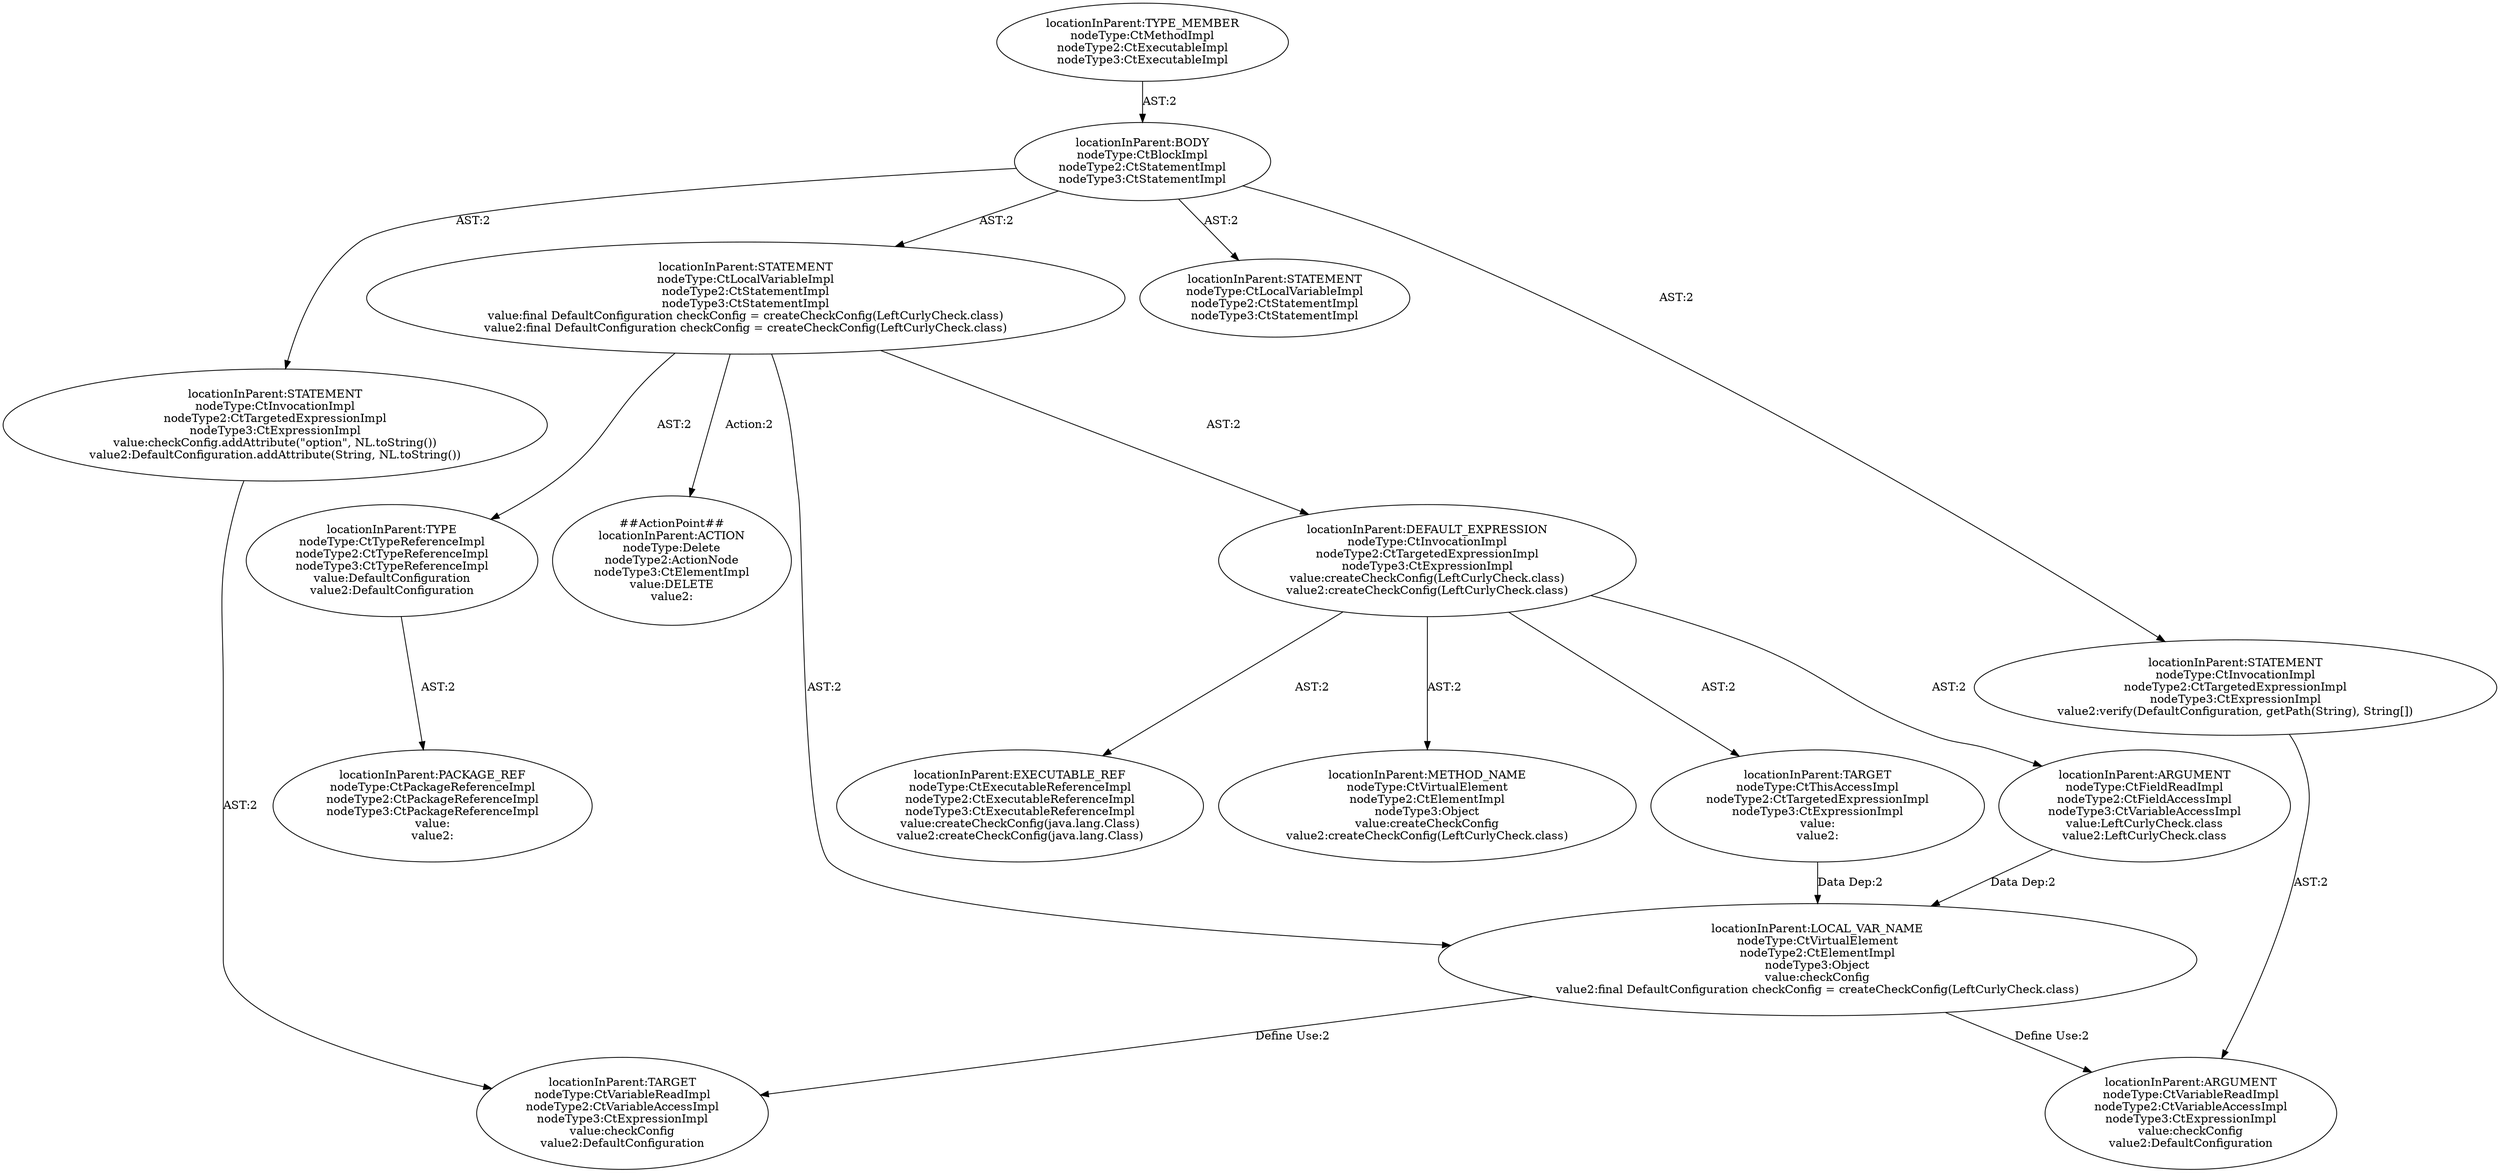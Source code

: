 digraph "Pattern" {
0 [label="##ActionPoint##
locationInParent:ACTION
nodeType:Delete
nodeType2:ActionNode
nodeType3:CtElementImpl
value:DELETE
value2:" shape=ellipse]
1 [label="locationInParent:STATEMENT
nodeType:CtLocalVariableImpl
nodeType2:CtStatementImpl
nodeType3:CtStatementImpl
value:final DefaultConfiguration checkConfig = createCheckConfig(LeftCurlyCheck.class)
value2:final DefaultConfiguration checkConfig = createCheckConfig(LeftCurlyCheck.class)" shape=ellipse]
2 [label="locationInParent:BODY
nodeType:CtBlockImpl
nodeType2:CtStatementImpl
nodeType3:CtStatementImpl" shape=ellipse]
3 [label="locationInParent:TYPE_MEMBER
nodeType:CtMethodImpl
nodeType2:CtExecutableImpl
nodeType3:CtExecutableImpl" shape=ellipse]
4 [label="locationInParent:STATEMENT
nodeType:CtInvocationImpl
nodeType2:CtTargetedExpressionImpl
nodeType3:CtExpressionImpl
value:checkConfig.addAttribute(\"option\", NL.toString())
value2:DefaultConfiguration.addAttribute(String, NL.toString())" shape=ellipse]
5 [label="locationInParent:STATEMENT
nodeType:CtLocalVariableImpl
nodeType2:CtStatementImpl
nodeType3:CtStatementImpl" shape=ellipse]
6 [label="locationInParent:STATEMENT
nodeType:CtInvocationImpl
nodeType2:CtTargetedExpressionImpl
nodeType3:CtExpressionImpl
value2:verify(DefaultConfiguration, getPath(String), String[])" shape=ellipse]
7 [label="locationInParent:LOCAL_VAR_NAME
nodeType:CtVirtualElement
nodeType2:CtElementImpl
nodeType3:Object
value:checkConfig
value2:final DefaultConfiguration checkConfig = createCheckConfig(LeftCurlyCheck.class)" shape=ellipse]
8 [label="locationInParent:TARGET
nodeType:CtThisAccessImpl
nodeType2:CtTargetedExpressionImpl
nodeType3:CtExpressionImpl
value:
value2:" shape=ellipse]
9 [label="locationInParent:ARGUMENT
nodeType:CtFieldReadImpl
nodeType2:CtFieldAccessImpl
nodeType3:CtVariableAccessImpl
value:LeftCurlyCheck.class
value2:LeftCurlyCheck.class" shape=ellipse]
10 [label="locationInParent:TARGET
nodeType:CtVariableReadImpl
nodeType2:CtVariableAccessImpl
nodeType3:CtExpressionImpl
value:checkConfig
value2:DefaultConfiguration" shape=ellipse]
11 [label="locationInParent:ARGUMENT
nodeType:CtVariableReadImpl
nodeType2:CtVariableAccessImpl
nodeType3:CtExpressionImpl
value:checkConfig
value2:DefaultConfiguration" shape=ellipse]
12 [label="locationInParent:TYPE
nodeType:CtTypeReferenceImpl
nodeType2:CtTypeReferenceImpl
nodeType3:CtTypeReferenceImpl
value:DefaultConfiguration
value2:DefaultConfiguration" shape=ellipse]
13 [label="locationInParent:PACKAGE_REF
nodeType:CtPackageReferenceImpl
nodeType2:CtPackageReferenceImpl
nodeType3:CtPackageReferenceImpl
value:
value2:" shape=ellipse]
14 [label="locationInParent:DEFAULT_EXPRESSION
nodeType:CtInvocationImpl
nodeType2:CtTargetedExpressionImpl
nodeType3:CtExpressionImpl
value:createCheckConfig(LeftCurlyCheck.class)
value2:createCheckConfig(LeftCurlyCheck.class)" shape=ellipse]
15 [label="locationInParent:METHOD_NAME
nodeType:CtVirtualElement
nodeType2:CtElementImpl
nodeType3:Object
value:createCheckConfig
value2:createCheckConfig(LeftCurlyCheck.class)" shape=ellipse]
16 [label="locationInParent:EXECUTABLE_REF
nodeType:CtExecutableReferenceImpl
nodeType2:CtExecutableReferenceImpl
nodeType3:CtExecutableReferenceImpl
value:createCheckConfig(java.lang.Class)
value2:createCheckConfig(java.lang.Class)" shape=ellipse]
1 -> 0 [label="Action:2"];
1 -> 7 [label="AST:2"];
1 -> 12 [label="AST:2"];
1 -> 14 [label="AST:2"];
2 -> 1 [label="AST:2"];
2 -> 4 [label="AST:2"];
2 -> 5 [label="AST:2"];
2 -> 6 [label="AST:2"];
3 -> 2 [label="AST:2"];
4 -> 10 [label="AST:2"];
6 -> 11 [label="AST:2"];
7 -> 10 [label="Define Use:2"];
7 -> 11 [label="Define Use:2"];
8 -> 7 [label="Data Dep:2"];
9 -> 7 [label="Data Dep:2"];
12 -> 13 [label="AST:2"];
14 -> 8 [label="AST:2"];
14 -> 9 [label="AST:2"];
14 -> 15 [label="AST:2"];
14 -> 16 [label="AST:2"];
}